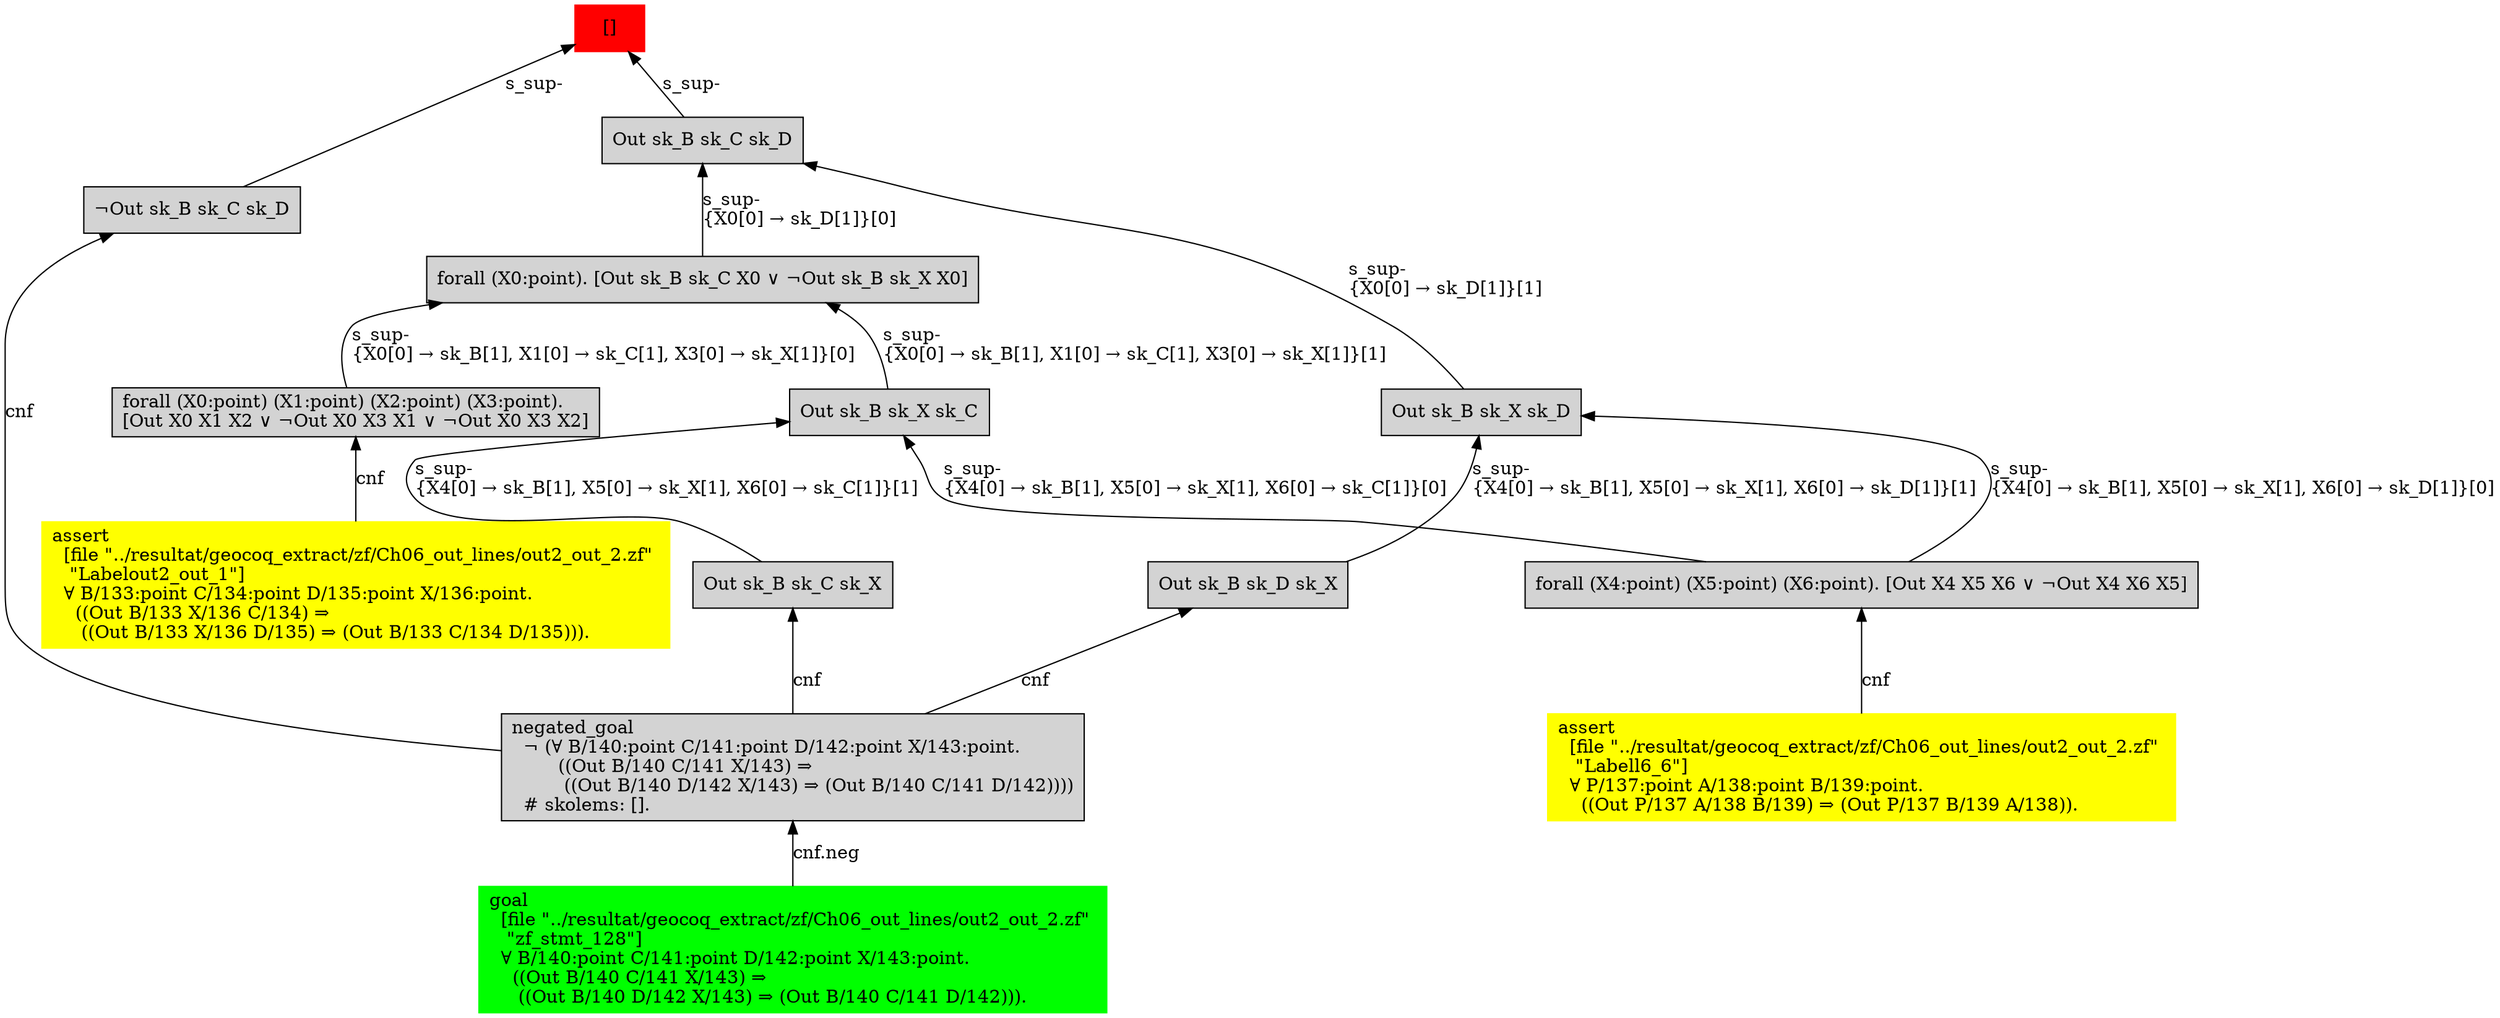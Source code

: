 digraph "unsat_graph" {
  vertex_0 [color=red, label="[]", shape=box, style=filled];
  vertex_0 -> vertex_1 [label="s_sup-\l", dir="back"];
  vertex_1 [shape=box, label="¬Out sk_B sk_C sk_D\l", style=filled];
  vertex_1 -> vertex_2 [label="cnf", dir="back"];
  vertex_2 [shape=box, label="negated_goal\l  ¬ (∀ B/140:point C/141:point D/142:point X/143:point.\l        ((Out B/140 C/141 X/143) ⇒\l         ((Out B/140 D/142 X/143) ⇒ (Out B/140 C/141 D/142))))\l  # skolems: [].\l", style=filled];
  vertex_2 -> vertex_3 [label="cnf.neg", dir="back"];
  vertex_3 [color=green, shape=box, label="goal\l  [file \"../resultat/geocoq_extract/zf/Ch06_out_lines/out2_out_2.zf\" \l   \"zf_stmt_128\"]\l  ∀ B/140:point C/141:point D/142:point X/143:point.\l    ((Out B/140 C/141 X/143) ⇒\l     ((Out B/140 D/142 X/143) ⇒ (Out B/140 C/141 D/142))).\l", style=filled];
  vertex_0 -> vertex_4 [label="s_sup-\l", dir="back"];
  vertex_4 [shape=box, label="Out sk_B sk_C sk_D\l", style=filled];
  vertex_4 -> vertex_5 [label="s_sup-\l\{X0[0] → sk_D[1]\}[0]\l", dir="back"];
  vertex_5 [shape=box, label="forall (X0:point). [Out sk_B sk_C X0 ∨ ¬Out sk_B sk_X X0]\l", style=filled];
  vertex_5 -> vertex_6 [label="s_sup-\l\{X0[0] → sk_B[1], X1[0] → sk_C[1], X3[0] → sk_X[1]\}[0]\l", dir="back"];
  vertex_6 [shape=box, label="forall (X0:point) (X1:point) (X2:point) (X3:point).\l[Out X0 X1 X2 ∨ ¬Out X0 X3 X1 ∨ ¬Out X0 X3 X2]\l", style=filled];
  vertex_6 -> vertex_7 [label="cnf", dir="back"];
  vertex_7 [color=yellow, shape=box, label="assert\l  [file \"../resultat/geocoq_extract/zf/Ch06_out_lines/out2_out_2.zf\" \l   \"Labelout2_out_1\"]\l  ∀ B/133:point C/134:point D/135:point X/136:point.\l    ((Out B/133 X/136 C/134) ⇒\l     ((Out B/133 X/136 D/135) ⇒ (Out B/133 C/134 D/135))).\l", style=filled];
  vertex_5 -> vertex_8 [label="s_sup-\l\{X0[0] → sk_B[1], X1[0] → sk_C[1], X3[0] → sk_X[1]\}[1]\l", dir="back"];
  vertex_8 [shape=box, label="Out sk_B sk_X sk_C\l", style=filled];
  vertex_8 -> vertex_9 [label="s_sup-\l\{X4[0] → sk_B[1], X5[0] → sk_X[1], X6[0] → sk_C[1]\}[0]\l", dir="back"];
  vertex_9 [shape=box, label="forall (X4:point) (X5:point) (X6:point). [Out X4 X5 X6 ∨ ¬Out X4 X6 X5]\l", style=filled];
  vertex_9 -> vertex_10 [label="cnf", dir="back"];
  vertex_10 [color=yellow, shape=box, label="assert\l  [file \"../resultat/geocoq_extract/zf/Ch06_out_lines/out2_out_2.zf\" \l   \"Labell6_6\"]\l  ∀ P/137:point A/138:point B/139:point.\l    ((Out P/137 A/138 B/139) ⇒ (Out P/137 B/139 A/138)).\l", style=filled];
  vertex_8 -> vertex_11 [label="s_sup-\l\{X4[0] → sk_B[1], X5[0] → sk_X[1], X6[0] → sk_C[1]\}[1]\l", dir="back"];
  vertex_11 [shape=box, label="Out sk_B sk_C sk_X\l", style=filled];
  vertex_11 -> vertex_2 [label="cnf", dir="back"];
  vertex_4 -> vertex_12 [label="s_sup-\l\{X0[0] → sk_D[1]\}[1]\l", dir="back"];
  vertex_12 [shape=box, label="Out sk_B sk_X sk_D\l", style=filled];
  vertex_12 -> vertex_9 [label="s_sup-\l\{X4[0] → sk_B[1], X5[0] → sk_X[1], X6[0] → sk_D[1]\}[0]\l", dir="back"];
  vertex_12 -> vertex_13 [label="s_sup-\l\{X4[0] → sk_B[1], X5[0] → sk_X[1], X6[0] → sk_D[1]\}[1]\l", dir="back"];
  vertex_13 [shape=box, label="Out sk_B sk_D sk_X\l", style=filled];
  vertex_13 -> vertex_2 [label="cnf", dir="back"];
  }


